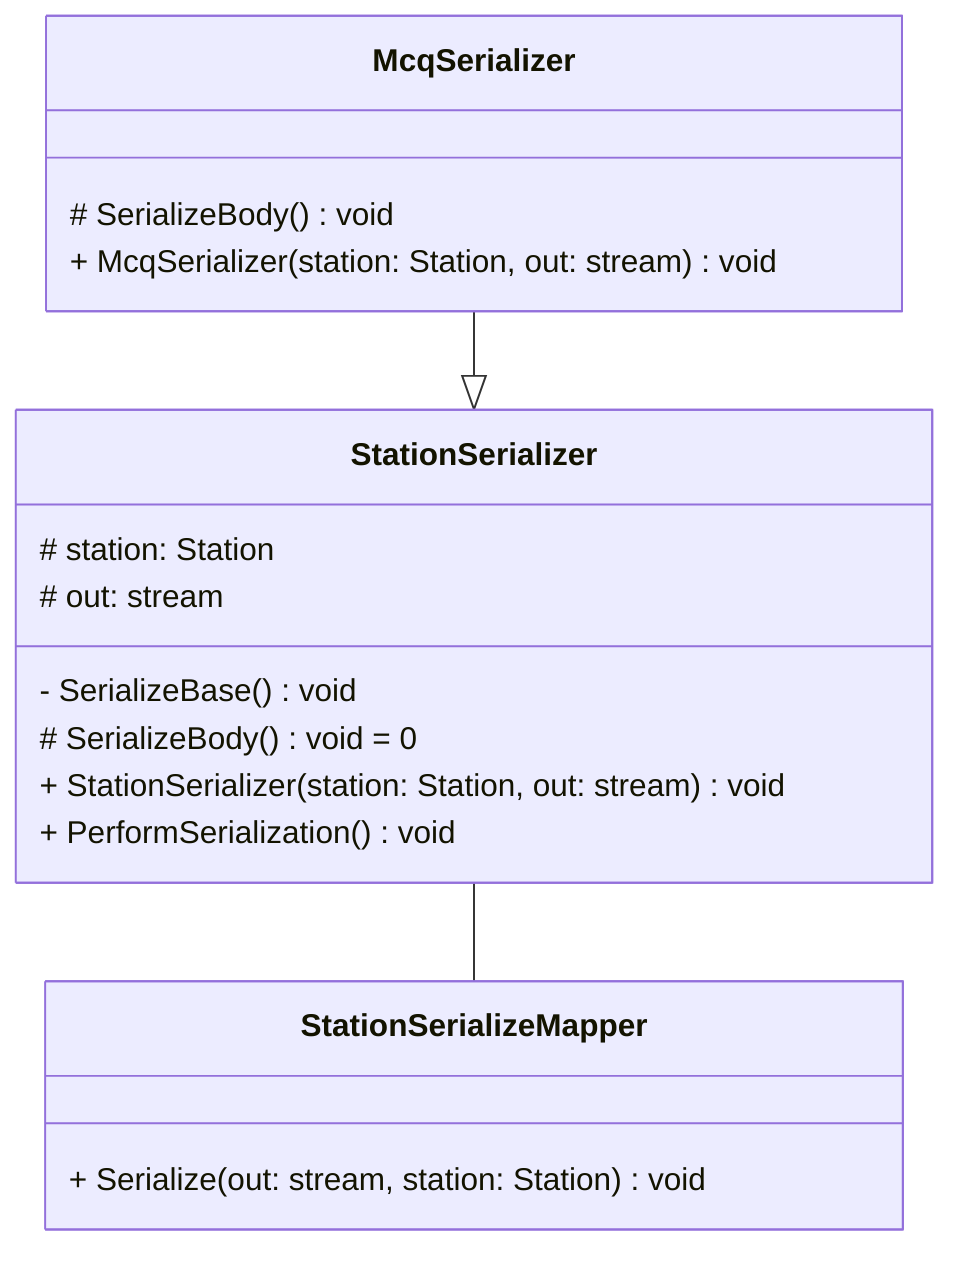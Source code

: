 classDiagram

    class StationSerializeMapper {
        + Serialize(out: stream, station: Station) void
    }

    class StationSerializer {
        # station: Station
        # out: stream

        - SerializeBase() void
        # SerializeBody() void = 0

        + StationSerializer(station: Station, out: stream) void
        + PerformSerialization() void
    }

    class McqSerializer {

        # SerializeBody() void

        + McqSerializer(station: Station, out: stream) void
    }

    McqSerializer --|> StationSerializer
    StationSerializer -- StationSerializeMapper